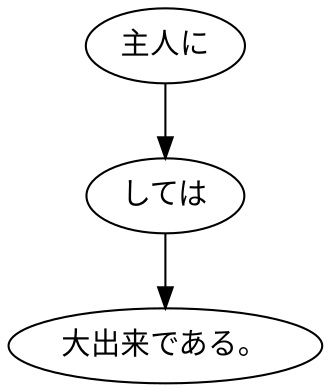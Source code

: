 digraph graph5104 {
	node0 [label="主人に"];
	node1 [label="しては"];
	node2 [label="大出来である。"];
	node0 -> node1;
	node1 -> node2;
}
